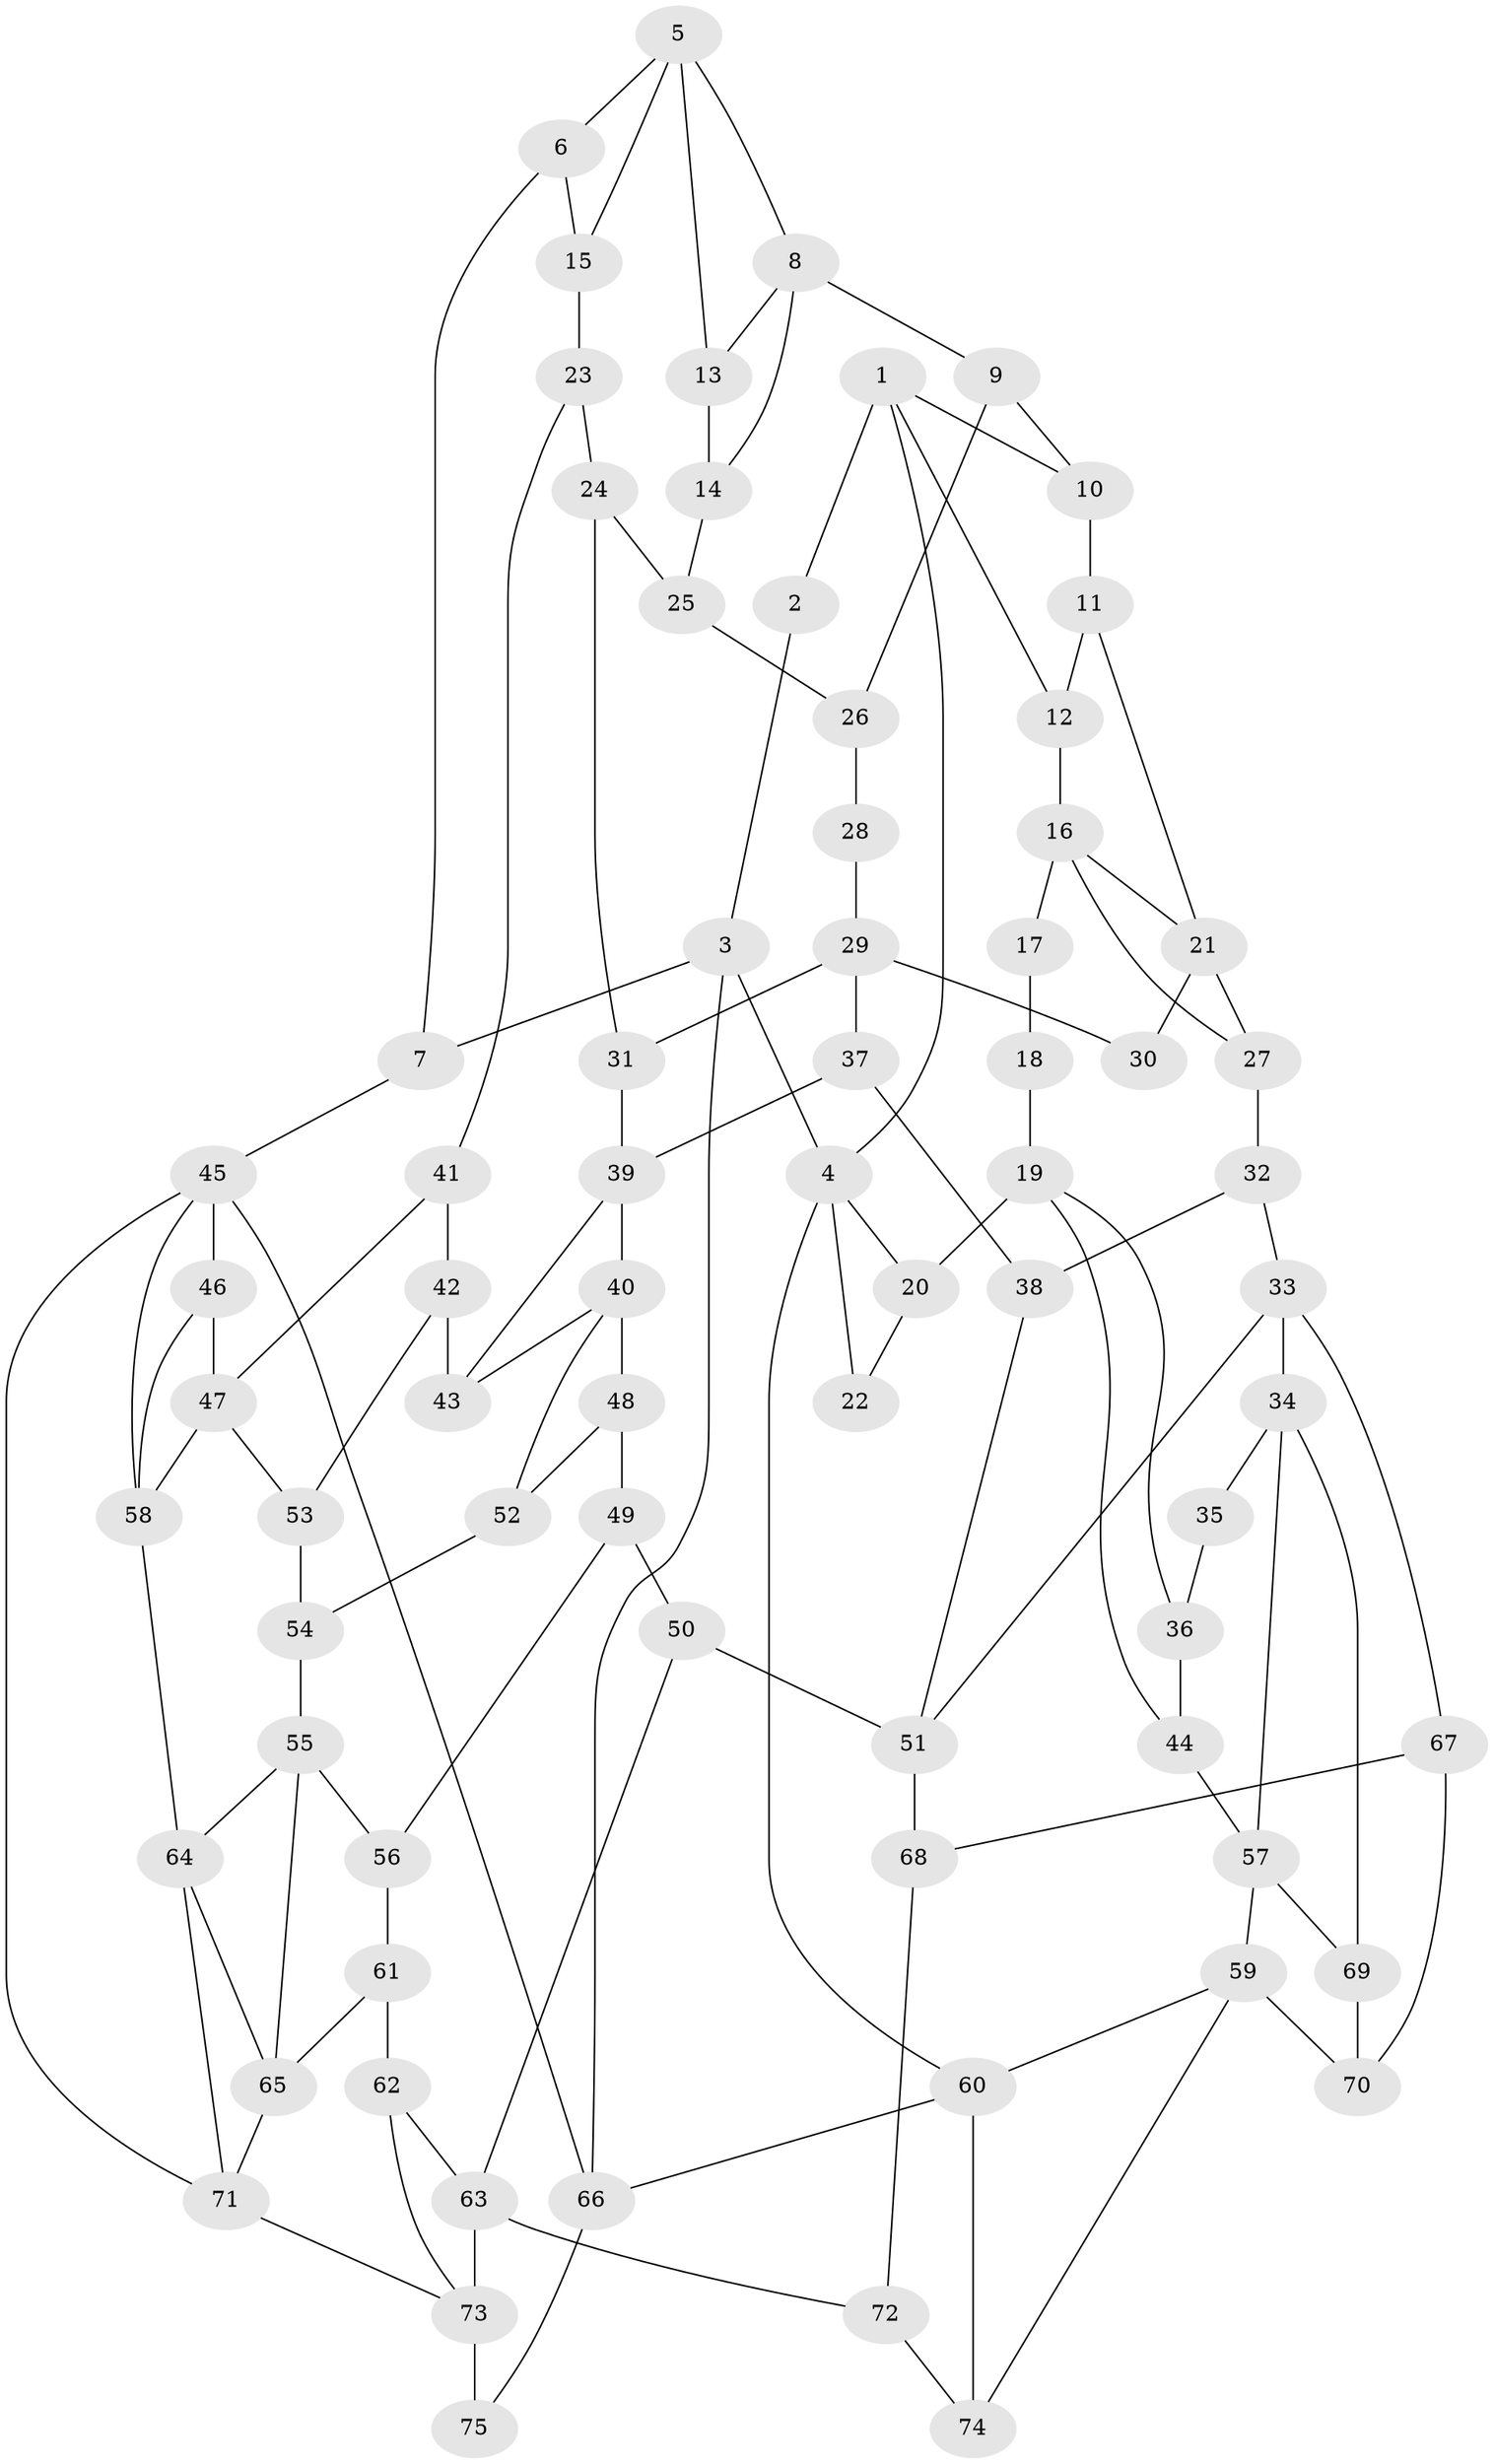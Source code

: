 // original degree distribution, {3: 0.02, 5: 0.5533333333333333, 4: 0.21333333333333335, 6: 0.21333333333333335}
// Generated by graph-tools (version 1.1) at 2025/38/03/09/25 02:38:22]
// undirected, 75 vertices, 123 edges
graph export_dot {
graph [start="1"]
  node [color=gray90,style=filled];
  1;
  2;
  3;
  4;
  5;
  6;
  7;
  8;
  9;
  10;
  11;
  12;
  13;
  14;
  15;
  16;
  17;
  18;
  19;
  20;
  21;
  22;
  23;
  24;
  25;
  26;
  27;
  28;
  29;
  30;
  31;
  32;
  33;
  34;
  35;
  36;
  37;
  38;
  39;
  40;
  41;
  42;
  43;
  44;
  45;
  46;
  47;
  48;
  49;
  50;
  51;
  52;
  53;
  54;
  55;
  56;
  57;
  58;
  59;
  60;
  61;
  62;
  63;
  64;
  65;
  66;
  67;
  68;
  69;
  70;
  71;
  72;
  73;
  74;
  75;
  1 -- 2 [weight=1.0];
  1 -- 4 [weight=1.0];
  1 -- 10 [weight=1.0];
  1 -- 12 [weight=1.0];
  2 -- 3 [weight=1.0];
  3 -- 4 [weight=1.0];
  3 -- 7 [weight=1.0];
  3 -- 66 [weight=1.0];
  4 -- 20 [weight=1.0];
  4 -- 22 [weight=1.0];
  4 -- 60 [weight=1.0];
  5 -- 6 [weight=1.0];
  5 -- 8 [weight=1.0];
  5 -- 13 [weight=1.0];
  5 -- 15 [weight=1.0];
  6 -- 7 [weight=1.0];
  6 -- 15 [weight=1.0];
  7 -- 45 [weight=1.0];
  8 -- 9 [weight=2.0];
  8 -- 13 [weight=2.0];
  8 -- 14 [weight=1.0];
  9 -- 10 [weight=2.0];
  9 -- 26 [weight=1.0];
  10 -- 11 [weight=2.0];
  11 -- 12 [weight=1.0];
  11 -- 21 [weight=2.0];
  12 -- 16 [weight=1.0];
  13 -- 14 [weight=1.0];
  14 -- 25 [weight=1.0];
  15 -- 23 [weight=1.0];
  16 -- 17 [weight=2.0];
  16 -- 21 [weight=1.0];
  16 -- 27 [weight=1.0];
  17 -- 18 [weight=1.0];
  18 -- 19 [weight=2.0];
  19 -- 20 [weight=2.0];
  19 -- 36 [weight=1.0];
  19 -- 44 [weight=1.0];
  20 -- 22 [weight=2.0];
  21 -- 27 [weight=1.0];
  21 -- 30 [weight=2.0];
  23 -- 24 [weight=1.0];
  23 -- 41 [weight=1.0];
  24 -- 25 [weight=1.0];
  24 -- 31 [weight=1.0];
  25 -- 26 [weight=1.0];
  26 -- 28 [weight=1.0];
  27 -- 32 [weight=1.0];
  28 -- 29 [weight=2.0];
  29 -- 30 [weight=2.0];
  29 -- 31 [weight=1.0];
  29 -- 37 [weight=1.0];
  31 -- 39 [weight=1.0];
  32 -- 33 [weight=1.0];
  32 -- 38 [weight=1.0];
  33 -- 34 [weight=2.0];
  33 -- 51 [weight=1.0];
  33 -- 67 [weight=2.0];
  34 -- 35 [weight=2.0];
  34 -- 57 [weight=1.0];
  34 -- 69 [weight=1.0];
  35 -- 36 [weight=1.0];
  36 -- 44 [weight=1.0];
  37 -- 38 [weight=1.0];
  37 -- 39 [weight=1.0];
  38 -- 51 [weight=1.0];
  39 -- 40 [weight=3.0];
  39 -- 43 [weight=1.0];
  40 -- 43 [weight=1.0];
  40 -- 48 [weight=1.0];
  40 -- 52 [weight=1.0];
  41 -- 42 [weight=1.0];
  41 -- 47 [weight=1.0];
  42 -- 43 [weight=1.0];
  42 -- 53 [weight=1.0];
  44 -- 57 [weight=1.0];
  45 -- 46 [weight=1.0];
  45 -- 58 [weight=1.0];
  45 -- 66 [weight=1.0];
  45 -- 71 [weight=1.0];
  46 -- 47 [weight=3.0];
  46 -- 58 [weight=2.0];
  47 -- 53 [weight=1.0];
  47 -- 58 [weight=1.0];
  48 -- 49 [weight=1.0];
  48 -- 52 [weight=1.0];
  49 -- 50 [weight=1.0];
  49 -- 56 [weight=1.0];
  50 -- 51 [weight=2.0];
  50 -- 63 [weight=1.0];
  51 -- 68 [weight=1.0];
  52 -- 54 [weight=1.0];
  53 -- 54 [weight=1.0];
  54 -- 55 [weight=1.0];
  55 -- 56 [weight=1.0];
  55 -- 64 [weight=1.0];
  55 -- 65 [weight=1.0];
  56 -- 61 [weight=2.0];
  57 -- 59 [weight=1.0];
  57 -- 69 [weight=1.0];
  58 -- 64 [weight=2.0];
  59 -- 60 [weight=1.0];
  59 -- 70 [weight=2.0];
  59 -- 74 [weight=1.0];
  60 -- 66 [weight=1.0];
  60 -- 74 [weight=1.0];
  61 -- 62 [weight=2.0];
  61 -- 65 [weight=2.0];
  62 -- 63 [weight=1.0];
  62 -- 73 [weight=1.0];
  63 -- 72 [weight=1.0];
  63 -- 73 [weight=2.0];
  64 -- 65 [weight=1.0];
  64 -- 71 [weight=1.0];
  65 -- 71 [weight=1.0];
  66 -- 75 [weight=1.0];
  67 -- 68 [weight=1.0];
  67 -- 70 [weight=2.0];
  68 -- 72 [weight=1.0];
  69 -- 70 [weight=2.0];
  71 -- 73 [weight=1.0];
  72 -- 74 [weight=1.0];
  73 -- 75 [weight=2.0];
}
